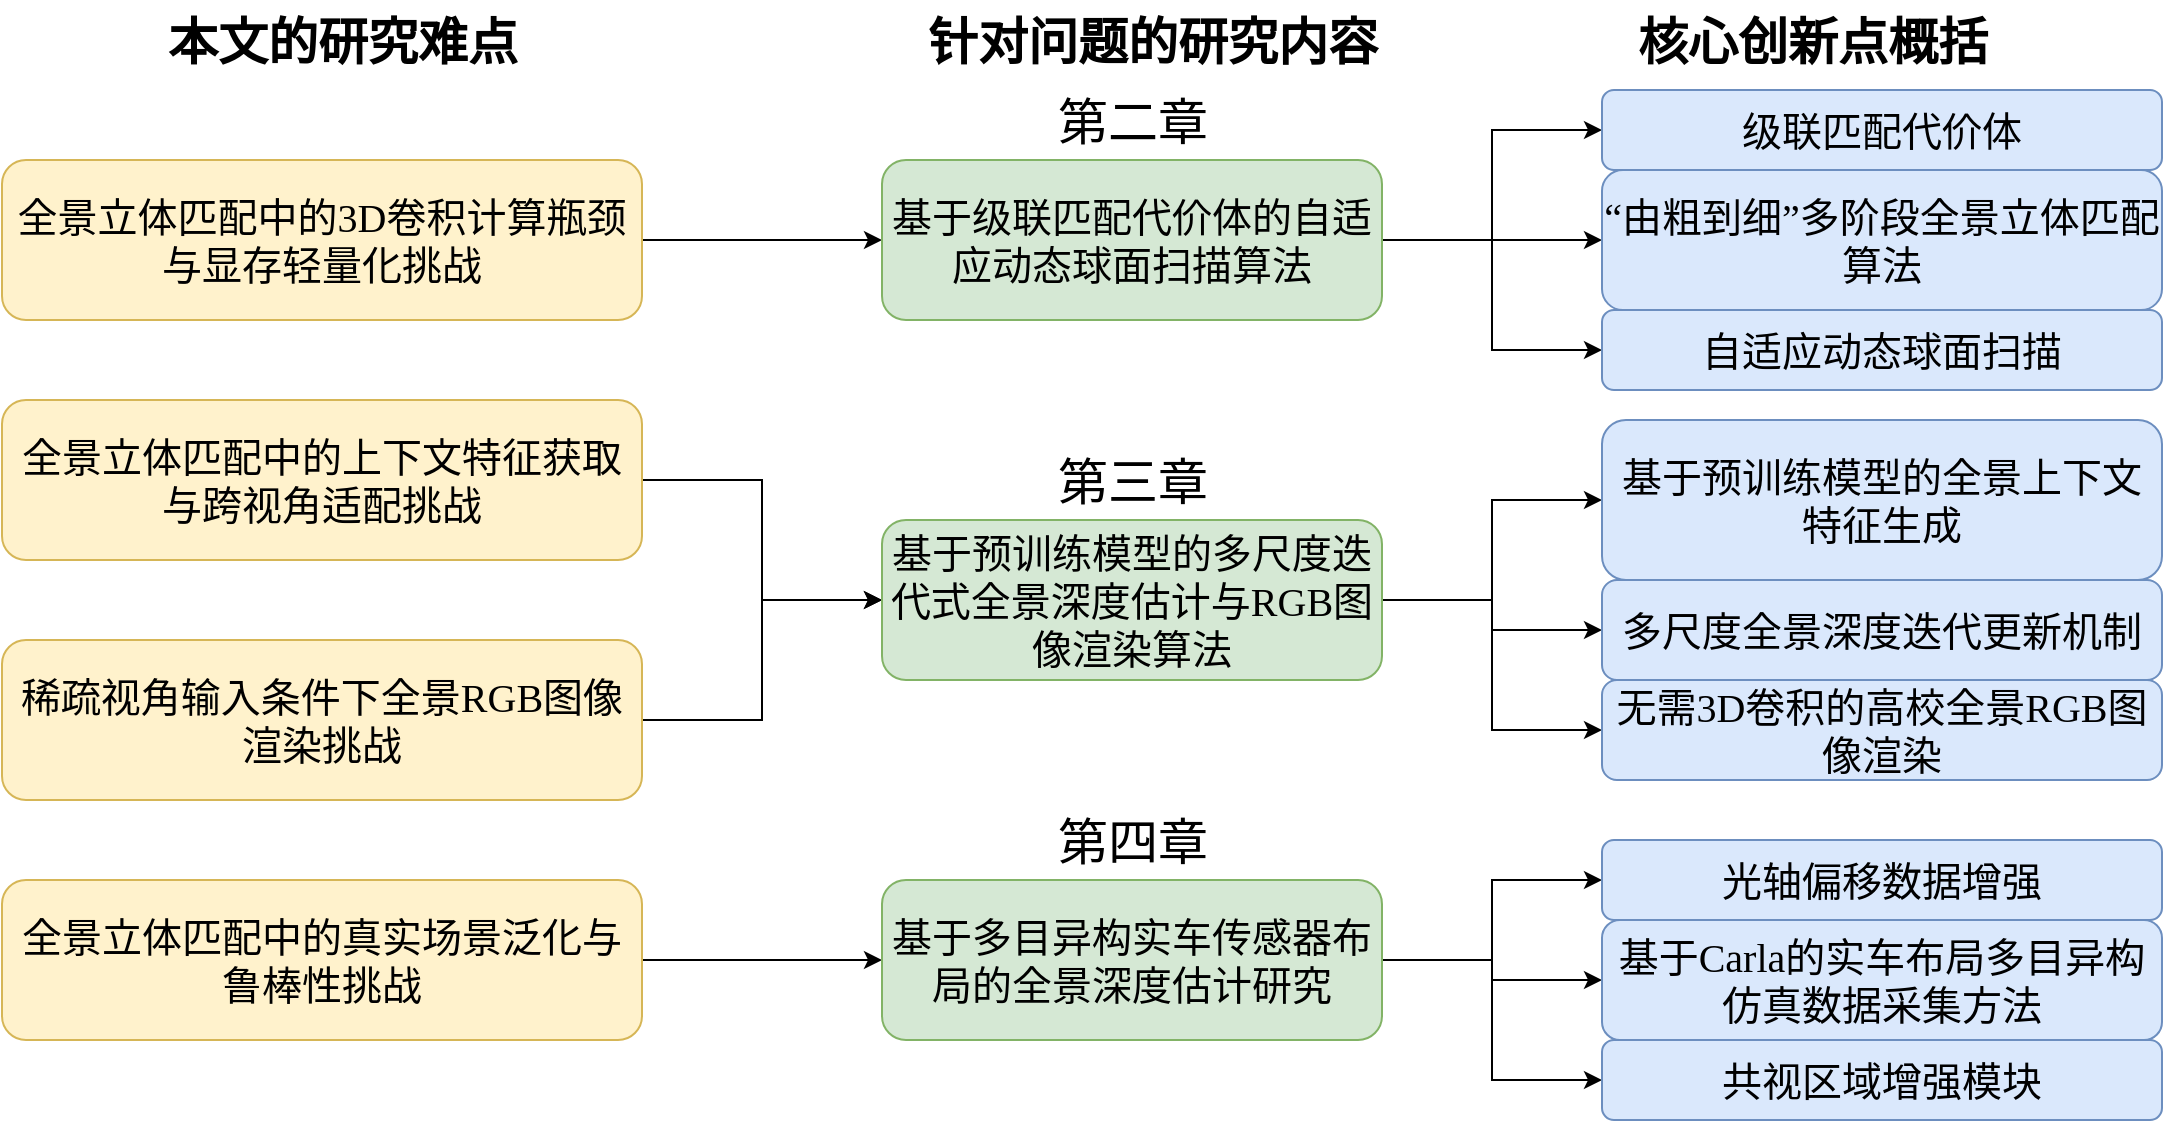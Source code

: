<mxfile version="26.1.3">
  <diagram name="第 1 页" id="XAZtQITo-xtTh__EvjFM">
    <mxGraphModel dx="1783" dy="986" grid="1" gridSize="10" guides="1" tooltips="1" connect="1" arrows="1" fold="1" page="1" pageScale="1" pageWidth="1600" pageHeight="900" math="0" shadow="0">
      <root>
        <mxCell id="0" />
        <mxCell id="1" parent="0" />
        <mxCell id="RTbWOXcF7epCuZFrVSqs-9" style="edgeStyle=orthogonalEdgeStyle;rounded=0;orthogonalLoop=1;jettySize=auto;html=1;entryX=0;entryY=0.5;entryDx=0;entryDy=0;" edge="1" parent="1" source="RTbWOXcF7epCuZFrVSqs-1" target="RTbWOXcF7epCuZFrVSqs-7">
          <mxGeometry relative="1" as="geometry" />
        </mxCell>
        <mxCell id="RTbWOXcF7epCuZFrVSqs-1" value="全景立体匹配中的3D卷积计算瓶颈与显存轻量化挑战" style="rounded=1;whiteSpace=wrap;html=1;fillColor=#fff2cc;strokeColor=#d6b656;fontFamily=Times New Roman;fontSize=20;direction=west;" vertex="1" parent="1">
          <mxGeometry x="320" y="160" width="320" height="80" as="geometry" />
        </mxCell>
        <mxCell id="RTbWOXcF7epCuZFrVSqs-11" style="edgeStyle=orthogonalEdgeStyle;rounded=0;orthogonalLoop=1;jettySize=auto;html=1;exitX=0;exitY=0.5;exitDx=0;exitDy=0;entryX=0;entryY=0.5;entryDx=0;entryDy=0;" edge="1" parent="1" source="RTbWOXcF7epCuZFrVSqs-3" target="RTbWOXcF7epCuZFrVSqs-10">
          <mxGeometry relative="1" as="geometry" />
        </mxCell>
        <mxCell id="RTbWOXcF7epCuZFrVSqs-3" value="全景立体匹配中的上下文特征获取与跨视角适配挑战" style="rounded=1;whiteSpace=wrap;html=1;fillColor=#fff2cc;strokeColor=#d6b656;fontFamily=Times New Roman;fontSize=20;direction=west;" vertex="1" parent="1">
          <mxGeometry x="320" y="280" width="320" height="80" as="geometry" />
        </mxCell>
        <mxCell id="RTbWOXcF7epCuZFrVSqs-4" value="本文的研究难点" style="text;html=1;align=center;verticalAlign=middle;resizable=0;points=[];autosize=1;strokeColor=none;fillColor=none;fontSize=25;fontStyle=1" vertex="1" parent="1">
          <mxGeometry x="390" y="80" width="200" height="40" as="geometry" />
        </mxCell>
        <mxCell id="RTbWOXcF7epCuZFrVSqs-12" style="edgeStyle=orthogonalEdgeStyle;rounded=0;orthogonalLoop=1;jettySize=auto;html=1;exitX=0;exitY=0.5;exitDx=0;exitDy=0;" edge="1" parent="1" source="RTbWOXcF7epCuZFrVSqs-5" target="RTbWOXcF7epCuZFrVSqs-10">
          <mxGeometry relative="1" as="geometry" />
        </mxCell>
        <mxCell id="RTbWOXcF7epCuZFrVSqs-5" value="稀疏视角输入条件下全景RGB图像渲染挑战" style="rounded=1;whiteSpace=wrap;html=1;fillColor=#fff2cc;strokeColor=#d6b656;fontFamily=Times New Roman;fontSize=20;direction=west;" vertex="1" parent="1">
          <mxGeometry x="320" y="400" width="320" height="80" as="geometry" />
        </mxCell>
        <mxCell id="RTbWOXcF7epCuZFrVSqs-14" style="edgeStyle=orthogonalEdgeStyle;rounded=0;orthogonalLoop=1;jettySize=auto;html=1;entryX=0;entryY=0.5;entryDx=0;entryDy=0;" edge="1" parent="1" source="RTbWOXcF7epCuZFrVSqs-6" target="RTbWOXcF7epCuZFrVSqs-13">
          <mxGeometry relative="1" as="geometry" />
        </mxCell>
        <mxCell id="RTbWOXcF7epCuZFrVSqs-6" value="全景立体匹配中的真实场景泛化与鲁棒性挑战" style="rounded=1;whiteSpace=wrap;html=1;fillColor=#fff2cc;strokeColor=#d6b656;fontFamily=Times New Roman;fontSize=20;direction=west;" vertex="1" parent="1">
          <mxGeometry x="320" y="520" width="320" height="80" as="geometry" />
        </mxCell>
        <mxCell id="RTbWOXcF7epCuZFrVSqs-22" style="edgeStyle=orthogonalEdgeStyle;rounded=0;orthogonalLoop=1;jettySize=auto;html=1;exitX=1;exitY=0.5;exitDx=0;exitDy=0;entryX=0;entryY=0.5;entryDx=0;entryDy=0;" edge="1" parent="1" source="RTbWOXcF7epCuZFrVSqs-7" target="RTbWOXcF7epCuZFrVSqs-20">
          <mxGeometry relative="1" as="geometry" />
        </mxCell>
        <mxCell id="RTbWOXcF7epCuZFrVSqs-23" style="edgeStyle=orthogonalEdgeStyle;rounded=0;orthogonalLoop=1;jettySize=auto;html=1;entryX=0;entryY=0.5;entryDx=0;entryDy=0;" edge="1" parent="1" source="RTbWOXcF7epCuZFrVSqs-7" target="RTbWOXcF7epCuZFrVSqs-21">
          <mxGeometry relative="1" as="geometry" />
        </mxCell>
        <mxCell id="RTbWOXcF7epCuZFrVSqs-40" style="edgeStyle=orthogonalEdgeStyle;rounded=0;orthogonalLoop=1;jettySize=auto;html=1;exitX=1;exitY=0.5;exitDx=0;exitDy=0;entryX=0;entryY=0.5;entryDx=0;entryDy=0;" edge="1" parent="1" source="RTbWOXcF7epCuZFrVSqs-7" target="RTbWOXcF7epCuZFrVSqs-39">
          <mxGeometry relative="1" as="geometry" />
        </mxCell>
        <mxCell id="RTbWOXcF7epCuZFrVSqs-7" value="基于级联匹配代价体的自适应动态球面扫描算法" style="rounded=1;whiteSpace=wrap;html=1;fillColor=#d5e8d4;strokeColor=#82b366;fontSize=20;fontFamily=Times New Roman;" vertex="1" parent="1">
          <mxGeometry x="760" y="160" width="250" height="80" as="geometry" />
        </mxCell>
        <mxCell id="RTbWOXcF7epCuZFrVSqs-8" value="针对问题的研究内容" style="text;html=1;align=center;verticalAlign=middle;resizable=0;points=[];autosize=1;strokeColor=none;fillColor=none;fontSize=25;fontStyle=1" vertex="1" parent="1">
          <mxGeometry x="770" y="80" width="250" height="40" as="geometry" />
        </mxCell>
        <mxCell id="RTbWOXcF7epCuZFrVSqs-26" style="edgeStyle=orthogonalEdgeStyle;rounded=0;orthogonalLoop=1;jettySize=auto;html=1;exitX=1;exitY=0.5;exitDx=0;exitDy=0;entryX=0;entryY=0.5;entryDx=0;entryDy=0;" edge="1" parent="1" source="RTbWOXcF7epCuZFrVSqs-10" target="RTbWOXcF7epCuZFrVSqs-24">
          <mxGeometry relative="1" as="geometry" />
        </mxCell>
        <mxCell id="RTbWOXcF7epCuZFrVSqs-27" style="edgeStyle=orthogonalEdgeStyle;rounded=0;orthogonalLoop=1;jettySize=auto;html=1;entryX=0;entryY=0.5;entryDx=0;entryDy=0;" edge="1" parent="1" source="RTbWOXcF7epCuZFrVSqs-10" target="RTbWOXcF7epCuZFrVSqs-25">
          <mxGeometry relative="1" as="geometry" />
        </mxCell>
        <mxCell id="RTbWOXcF7epCuZFrVSqs-31" style="edgeStyle=orthogonalEdgeStyle;rounded=0;orthogonalLoop=1;jettySize=auto;html=1;entryX=0;entryY=0.5;entryDx=0;entryDy=0;" edge="1" parent="1" source="RTbWOXcF7epCuZFrVSqs-10" target="RTbWOXcF7epCuZFrVSqs-29">
          <mxGeometry relative="1" as="geometry" />
        </mxCell>
        <mxCell id="RTbWOXcF7epCuZFrVSqs-10" value="基于预训练模型的多尺度迭代式全景深度估计与RGB图像渲染算法" style="rounded=1;whiteSpace=wrap;html=1;fillColor=#d5e8d4;strokeColor=#82b366;fontSize=20;fontFamily=Times New Roman;" vertex="1" parent="1">
          <mxGeometry x="760" y="340" width="250" height="80" as="geometry" />
        </mxCell>
        <mxCell id="RTbWOXcF7epCuZFrVSqs-34" style="edgeStyle=orthogonalEdgeStyle;rounded=0;orthogonalLoop=1;jettySize=auto;html=1;entryX=0;entryY=0.5;entryDx=0;entryDy=0;" edge="1" parent="1" source="RTbWOXcF7epCuZFrVSqs-13" target="RTbWOXcF7epCuZFrVSqs-32">
          <mxGeometry relative="1" as="geometry" />
        </mxCell>
        <mxCell id="RTbWOXcF7epCuZFrVSqs-36" style="edgeStyle=orthogonalEdgeStyle;rounded=0;orthogonalLoop=1;jettySize=auto;html=1;entryX=0;entryY=0.5;entryDx=0;entryDy=0;" edge="1" parent="1" source="RTbWOXcF7epCuZFrVSqs-13" target="RTbWOXcF7epCuZFrVSqs-35">
          <mxGeometry relative="1" as="geometry" />
        </mxCell>
        <mxCell id="RTbWOXcF7epCuZFrVSqs-37" style="edgeStyle=orthogonalEdgeStyle;rounded=0;orthogonalLoop=1;jettySize=auto;html=1;entryX=0;entryY=0.5;entryDx=0;entryDy=0;" edge="1" parent="1" source="RTbWOXcF7epCuZFrVSqs-13" target="RTbWOXcF7epCuZFrVSqs-33">
          <mxGeometry relative="1" as="geometry" />
        </mxCell>
        <mxCell id="RTbWOXcF7epCuZFrVSqs-13" value="基于多目异构实车传感器布局的全景深度估计研究" style="rounded=1;whiteSpace=wrap;html=1;fillColor=#d5e8d4;strokeColor=#82b366;fontSize=20;fontFamily=Times New Roman;" vertex="1" parent="1">
          <mxGeometry x="760" y="520" width="250" height="80" as="geometry" />
        </mxCell>
        <mxCell id="RTbWOXcF7epCuZFrVSqs-15" value="核心创新点概括" style="text;html=1;align=center;verticalAlign=middle;resizable=0;points=[];autosize=1;strokeColor=none;fillColor=none;fontSize=25;fontStyle=1" vertex="1" parent="1">
          <mxGeometry x="1125" y="80" width="200" height="40" as="geometry" />
        </mxCell>
        <mxCell id="RTbWOXcF7epCuZFrVSqs-16" value="第二章" style="text;html=1;align=center;verticalAlign=middle;resizable=0;points=[];autosize=1;strokeColor=none;fillColor=none;fontSize=25;" vertex="1" parent="1">
          <mxGeometry x="835" y="120" width="100" height="40" as="geometry" />
        </mxCell>
        <mxCell id="RTbWOXcF7epCuZFrVSqs-17" value="第三章" style="text;html=1;align=center;verticalAlign=middle;resizable=0;points=[];autosize=1;strokeColor=none;fillColor=none;fontSize=25;" vertex="1" parent="1">
          <mxGeometry x="835" y="300" width="100" height="40" as="geometry" />
        </mxCell>
        <mxCell id="RTbWOXcF7epCuZFrVSqs-18" value="第四章" style="text;html=1;align=center;verticalAlign=middle;resizable=0;points=[];autosize=1;strokeColor=none;fillColor=none;fontSize=25;" vertex="1" parent="1">
          <mxGeometry x="835" y="480" width="100" height="40" as="geometry" />
        </mxCell>
        <mxCell id="RTbWOXcF7epCuZFrVSqs-20" value="级联匹配代价体" style="rounded=1;whiteSpace=wrap;html=1;fillColor=#dae8fc;strokeColor=#6c8ebf;fontSize=20;fontFamily=Times New Roman;" vertex="1" parent="1">
          <mxGeometry x="1120" y="125" width="280" height="40" as="geometry" />
        </mxCell>
        <mxCell id="RTbWOXcF7epCuZFrVSqs-21" value="自适应动态球面扫描" style="rounded=1;whiteSpace=wrap;html=1;fillColor=#dae8fc;strokeColor=#6c8ebf;fontSize=20;fontFamily=Times New Roman;" vertex="1" parent="1">
          <mxGeometry x="1120" y="235" width="280" height="40" as="geometry" />
        </mxCell>
        <mxCell id="RTbWOXcF7epCuZFrVSqs-24" value="基于预训练模型的全景上下文特征生成" style="rounded=1;whiteSpace=wrap;html=1;fillColor=#dae8fc;strokeColor=#6c8ebf;fontSize=20;fontFamily=Times New Roman;" vertex="1" parent="1">
          <mxGeometry x="1120" y="290" width="280" height="80" as="geometry" />
        </mxCell>
        <mxCell id="RTbWOXcF7epCuZFrVSqs-25" value="多尺度全景深度迭代更新机制" style="rounded=1;whiteSpace=wrap;html=1;fillColor=#dae8fc;strokeColor=#6c8ebf;fontSize=20;fontFamily=Times New Roman;" vertex="1" parent="1">
          <mxGeometry x="1120" y="370" width="280" height="50" as="geometry" />
        </mxCell>
        <mxCell id="RTbWOXcF7epCuZFrVSqs-29" value="无需3D卷积的高校全景RGB图像渲染" style="rounded=1;whiteSpace=wrap;html=1;fillColor=#dae8fc;strokeColor=#6c8ebf;fontSize=20;fontFamily=Times New Roman;" vertex="1" parent="1">
          <mxGeometry x="1120" y="420" width="280" height="50" as="geometry" />
        </mxCell>
        <mxCell id="RTbWOXcF7epCuZFrVSqs-32" value="光轴偏移数据增强" style="rounded=1;whiteSpace=wrap;html=1;fillColor=#dae8fc;strokeColor=#6c8ebf;fontSize=20;fontFamily=Times New Roman;" vertex="1" parent="1">
          <mxGeometry x="1120" y="500" width="280" height="40" as="geometry" />
        </mxCell>
        <mxCell id="RTbWOXcF7epCuZFrVSqs-33" value="共视区域增强模块" style="rounded=1;whiteSpace=wrap;html=1;fillColor=#dae8fc;strokeColor=#6c8ebf;fontSize=20;fontFamily=Times New Roman;" vertex="1" parent="1">
          <mxGeometry x="1120" y="600" width="280" height="40" as="geometry" />
        </mxCell>
        <mxCell id="RTbWOXcF7epCuZFrVSqs-35" value="基于Carla的实车布局多目异构仿真数据采集方法" style="rounded=1;whiteSpace=wrap;html=1;fillColor=#dae8fc;strokeColor=#6c8ebf;fontSize=20;fontFamily=Times New Roman;" vertex="1" parent="1">
          <mxGeometry x="1120" y="540" width="280" height="60" as="geometry" />
        </mxCell>
        <mxCell id="RTbWOXcF7epCuZFrVSqs-39" value="“由粗到细”多阶段全景立体匹配算法" style="rounded=1;whiteSpace=wrap;html=1;fillColor=#dae8fc;strokeColor=#6c8ebf;fontSize=20;fontFamily=Times New Roman;" vertex="1" parent="1">
          <mxGeometry x="1120" y="165" width="280" height="70" as="geometry" />
        </mxCell>
      </root>
    </mxGraphModel>
  </diagram>
</mxfile>
